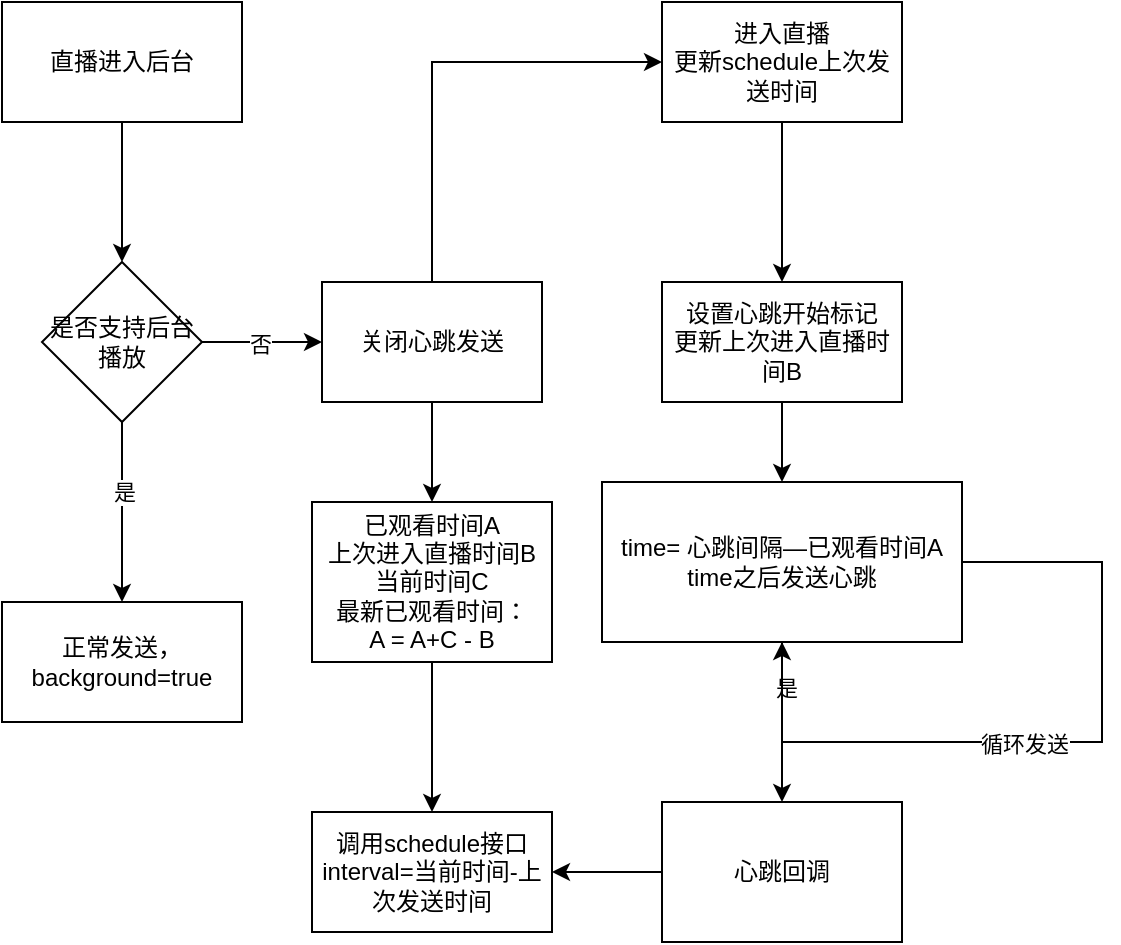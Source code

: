 <mxfile version="21.2.9" type="github">
  <diagram name="第 1 页" id="t-3Psv4gxiR-WM3EXvxW">
    <mxGraphModel dx="1242" dy="795" grid="1" gridSize="10" guides="1" tooltips="1" connect="1" arrows="1" fold="1" page="1" pageScale="1" pageWidth="827" pageHeight="1169" math="0" shadow="0">
      <root>
        <mxCell id="0" />
        <mxCell id="1" parent="0" />
        <mxCell id="Sc6JkqtJRYauqpIO6dPK-3" value="" style="edgeStyle=orthogonalEdgeStyle;rounded=0;orthogonalLoop=1;jettySize=auto;html=1;" parent="1" source="Sc6JkqtJRYauqpIO6dPK-1" target="Sc6JkqtJRYauqpIO6dPK-2" edge="1">
          <mxGeometry relative="1" as="geometry" />
        </mxCell>
        <mxCell id="Sc6JkqtJRYauqpIO6dPK-1" value="进入直播&lt;br&gt;更新schedule上次发送时间" style="rounded=0;whiteSpace=wrap;html=1;" parent="1" vertex="1">
          <mxGeometry x="390" y="150" width="120" height="60" as="geometry" />
        </mxCell>
        <mxCell id="Sc6JkqtJRYauqpIO6dPK-7" value="" style="edgeStyle=orthogonalEdgeStyle;rounded=0;orthogonalLoop=1;jettySize=auto;html=1;" parent="1" source="Sc6JkqtJRYauqpIO6dPK-2" target="Sc6JkqtJRYauqpIO6dPK-11" edge="1">
          <mxGeometry relative="1" as="geometry">
            <mxPoint x="430" y="420" as="targetPoint" />
          </mxGeometry>
        </mxCell>
        <mxCell id="Sc6JkqtJRYauqpIO6dPK-2" value="设置心跳开始标记&lt;br&gt;更新上次进入直播时间B" style="whiteSpace=wrap;html=1;rounded=0;" parent="1" vertex="1">
          <mxGeometry x="390" y="290" width="120" height="60" as="geometry" />
        </mxCell>
        <mxCell id="Sc6JkqtJRYauqpIO6dPK-9" value="" style="edgeStyle=orthogonalEdgeStyle;rounded=0;orthogonalLoop=1;jettySize=auto;html=1;exitX=0.5;exitY=1;exitDx=0;exitDy=0;" parent="1" source="Sc6JkqtJRYauqpIO6dPK-11" target="Sc6JkqtJRYauqpIO6dPK-8" edge="1">
          <mxGeometry relative="1" as="geometry">
            <mxPoint x="430" y="500" as="sourcePoint" />
          </mxGeometry>
        </mxCell>
        <mxCell id="Sc6JkqtJRYauqpIO6dPK-10" value="是" style="edgeLabel;html=1;align=center;verticalAlign=middle;resizable=0;points=[];" parent="Sc6JkqtJRYauqpIO6dPK-9" vertex="1" connectable="0">
          <mxGeometry x="-0.433" y="2" relative="1" as="geometry">
            <mxPoint as="offset" />
          </mxGeometry>
        </mxCell>
        <mxCell id="xHeF_EgOw1xOuN5mgxLe-9" style="edgeStyle=orthogonalEdgeStyle;rounded=0;orthogonalLoop=1;jettySize=auto;html=1;entryX=1;entryY=0.5;entryDx=0;entryDy=0;" edge="1" parent="1" source="Sc6JkqtJRYauqpIO6dPK-8" target="xHeF_EgOw1xOuN5mgxLe-5">
          <mxGeometry relative="1" as="geometry" />
        </mxCell>
        <mxCell id="Sc6JkqtJRYauqpIO6dPK-8" value="心跳回调" style="whiteSpace=wrap;html=1;rounded=0;" parent="1" vertex="1">
          <mxGeometry x="390" y="550" width="120" height="70" as="geometry" />
        </mxCell>
        <mxCell id="Sc6JkqtJRYauqpIO6dPK-11" value="time= 心跳间隔—已观看时间A&lt;br&gt;time之后发送心跳" style="whiteSpace=wrap;html=1;rounded=0;" parent="1" vertex="1">
          <mxGeometry x="360" y="390" width="180" height="80" as="geometry" />
        </mxCell>
        <mxCell id="Sc6JkqtJRYauqpIO6dPK-20" value="" style="edgeStyle=orthogonalEdgeStyle;rounded=0;orthogonalLoop=1;jettySize=auto;html=1;" parent="1" source="Sc6JkqtJRYauqpIO6dPK-18" target="Sc6JkqtJRYauqpIO6dPK-19" edge="1">
          <mxGeometry relative="1" as="geometry" />
        </mxCell>
        <mxCell id="Sc6JkqtJRYauqpIO6dPK-18" value="直播进入后台" style="rounded=0;whiteSpace=wrap;html=1;" parent="1" vertex="1">
          <mxGeometry x="60" y="150" width="120" height="60" as="geometry" />
        </mxCell>
        <mxCell id="Sc6JkqtJRYauqpIO6dPK-22" value="" style="edgeStyle=orthogonalEdgeStyle;rounded=0;orthogonalLoop=1;jettySize=auto;html=1;entryX=0;entryY=0.5;entryDx=0;entryDy=0;" parent="1" source="Sc6JkqtJRYauqpIO6dPK-19" target="Sc6JkqtJRYauqpIO6dPK-21" edge="1">
          <mxGeometry relative="1" as="geometry">
            <mxPoint x="180" y="310" as="targetPoint" />
          </mxGeometry>
        </mxCell>
        <mxCell id="Sc6JkqtJRYauqpIO6dPK-23" value="否" style="edgeLabel;html=1;align=center;verticalAlign=middle;resizable=0;points=[];" parent="Sc6JkqtJRYauqpIO6dPK-22" vertex="1" connectable="0">
          <mxGeometry x="-0.033" y="-1" relative="1" as="geometry">
            <mxPoint as="offset" />
          </mxGeometry>
        </mxCell>
        <mxCell id="Sc6JkqtJRYauqpIO6dPK-25" value="" style="edgeStyle=orthogonalEdgeStyle;rounded=0;orthogonalLoop=1;jettySize=auto;html=1;" parent="1" source="Sc6JkqtJRYauqpIO6dPK-19" target="Sc6JkqtJRYauqpIO6dPK-24" edge="1">
          <mxGeometry relative="1" as="geometry" />
        </mxCell>
        <mxCell id="Sc6JkqtJRYauqpIO6dPK-26" value="是" style="edgeLabel;html=1;align=center;verticalAlign=middle;resizable=0;points=[];" parent="Sc6JkqtJRYauqpIO6dPK-25" vertex="1" connectable="0">
          <mxGeometry x="-0.233" y="1" relative="1" as="geometry">
            <mxPoint as="offset" />
          </mxGeometry>
        </mxCell>
        <mxCell id="Sc6JkqtJRYauqpIO6dPK-19" value="是否支持后台播放" style="rhombus;whiteSpace=wrap;html=1;rounded=0;" parent="1" vertex="1">
          <mxGeometry x="80" y="280" width="80" height="80" as="geometry" />
        </mxCell>
        <mxCell id="Sc6JkqtJRYauqpIO6dPK-28" style="edgeStyle=orthogonalEdgeStyle;rounded=0;orthogonalLoop=1;jettySize=auto;html=1;entryX=0;entryY=0.5;entryDx=0;entryDy=0;exitX=0.5;exitY=0;exitDx=0;exitDy=0;" parent="1" source="Sc6JkqtJRYauqpIO6dPK-21" target="Sc6JkqtJRYauqpIO6dPK-1" edge="1">
          <mxGeometry relative="1" as="geometry" />
        </mxCell>
        <mxCell id="xHeF_EgOw1xOuN5mgxLe-4" value="" style="edgeStyle=orthogonalEdgeStyle;rounded=0;orthogonalLoop=1;jettySize=auto;html=1;" edge="1" parent="1" source="Sc6JkqtJRYauqpIO6dPK-21" target="xHeF_EgOw1xOuN5mgxLe-3">
          <mxGeometry relative="1" as="geometry" />
        </mxCell>
        <mxCell id="Sc6JkqtJRYauqpIO6dPK-21" value="关闭心跳发送" style="whiteSpace=wrap;html=1;rounded=0;" parent="1" vertex="1">
          <mxGeometry x="220" y="290" width="110" height="60" as="geometry" />
        </mxCell>
        <mxCell id="Sc6JkqtJRYauqpIO6dPK-24" value="正常发送，background=true" style="whiteSpace=wrap;html=1;rounded=0;" parent="1" vertex="1">
          <mxGeometry x="60" y="450" width="120" height="60" as="geometry" />
        </mxCell>
        <mxCell id="xHeF_EgOw1xOuN5mgxLe-6" value="" style="edgeStyle=orthogonalEdgeStyle;rounded=0;orthogonalLoop=1;jettySize=auto;html=1;" edge="1" parent="1" source="xHeF_EgOw1xOuN5mgxLe-3" target="xHeF_EgOw1xOuN5mgxLe-5">
          <mxGeometry relative="1" as="geometry" />
        </mxCell>
        <mxCell id="xHeF_EgOw1xOuN5mgxLe-3" value="已观看时间A&lt;br&gt;上次进入直播时间B&lt;br&gt;当前时间C&lt;br&gt;最新已观看时间：&lt;br&gt;A = A+C - B" style="whiteSpace=wrap;html=1;rounded=0;" vertex="1" parent="1">
          <mxGeometry x="215" y="400" width="120" height="80" as="geometry" />
        </mxCell>
        <mxCell id="xHeF_EgOw1xOuN5mgxLe-5" value="调用schedule接口&lt;br&gt;interval=当前时间-上次发送时间" style="whiteSpace=wrap;html=1;rounded=0;" vertex="1" parent="1">
          <mxGeometry x="215" y="555" width="120" height="60" as="geometry" />
        </mxCell>
        <mxCell id="xHeF_EgOw1xOuN5mgxLe-7" style="edgeStyle=orthogonalEdgeStyle;rounded=0;orthogonalLoop=1;jettySize=auto;html=1;entryX=0.5;entryY=1;entryDx=0;entryDy=0;exitX=1;exitY=0.5;exitDx=0;exitDy=0;" edge="1" parent="1" source="Sc6JkqtJRYauqpIO6dPK-11" target="Sc6JkqtJRYauqpIO6dPK-11">
          <mxGeometry relative="1" as="geometry">
            <Array as="points">
              <mxPoint x="610" y="430" />
              <mxPoint x="610" y="520" />
              <mxPoint x="450" y="520" />
            </Array>
          </mxGeometry>
        </mxCell>
        <mxCell id="xHeF_EgOw1xOuN5mgxLe-8" value="循环发送" style="edgeLabel;html=1;align=center;verticalAlign=middle;resizable=0;points=[];" vertex="1" connectable="0" parent="xHeF_EgOw1xOuN5mgxLe-7">
          <mxGeometry x="0.076" y="1" relative="1" as="geometry">
            <mxPoint as="offset" />
          </mxGeometry>
        </mxCell>
      </root>
    </mxGraphModel>
  </diagram>
</mxfile>

